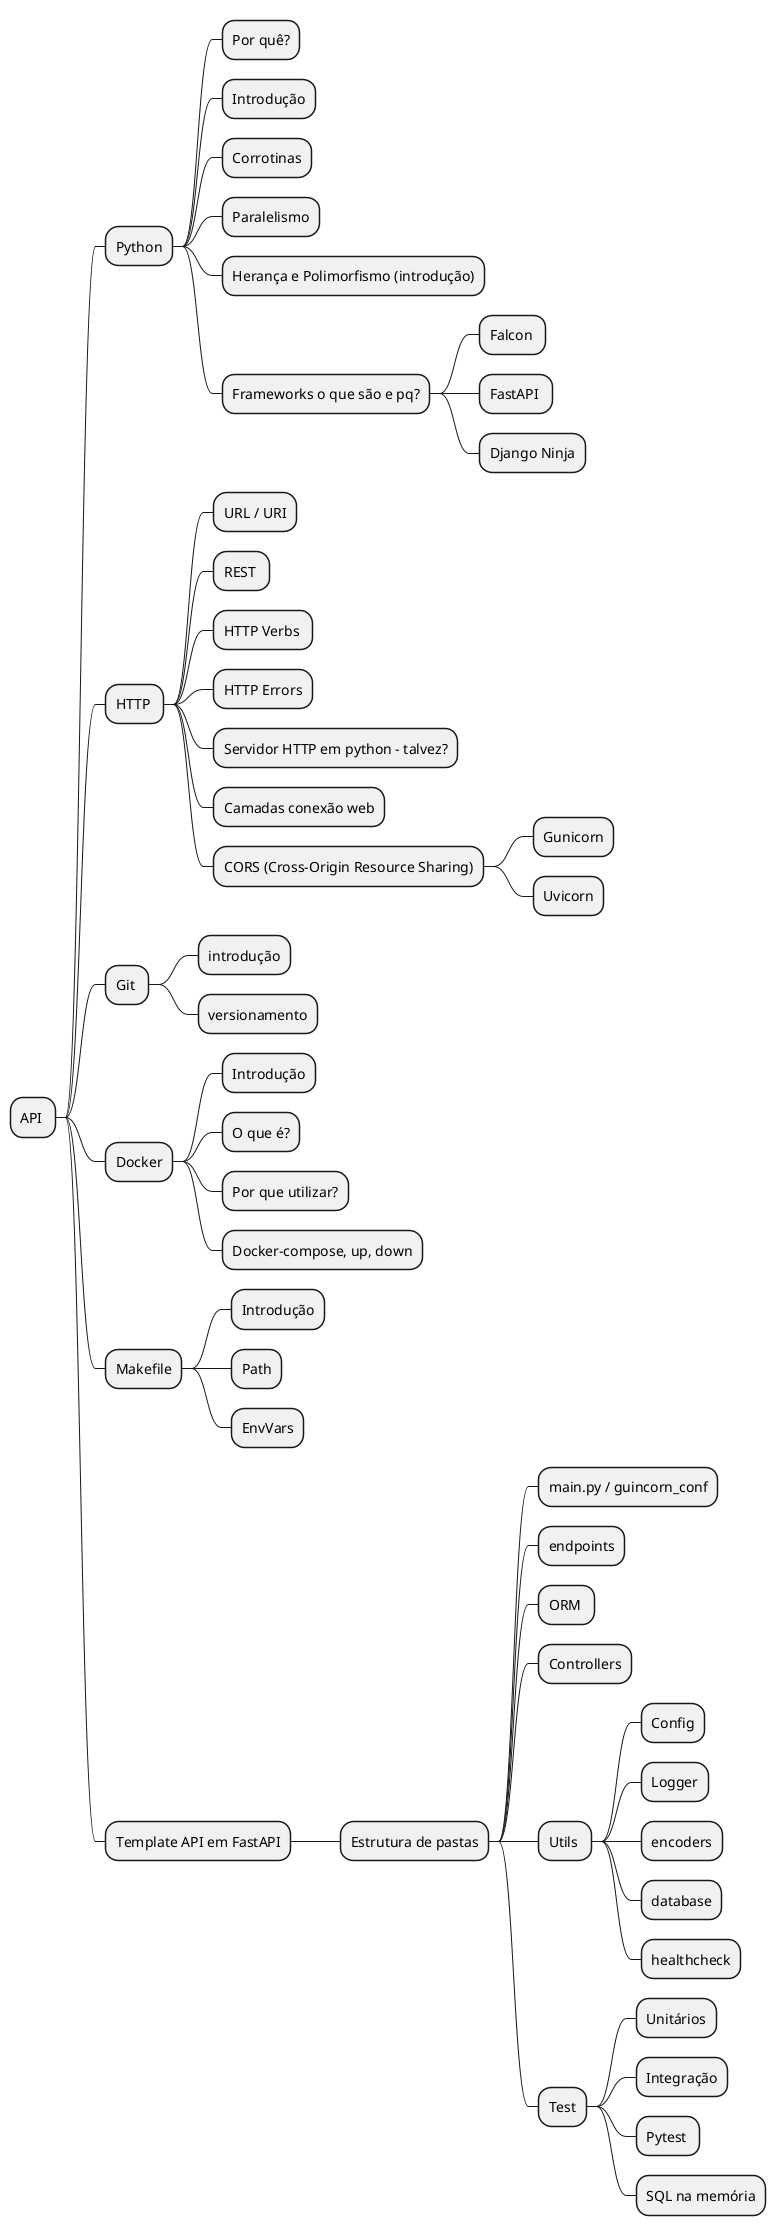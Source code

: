 	
@startmindmap
* API 
** Python
*** Por quê?
*** Introdução
*** Corrotinas
*** Paralelismo
*** Herança e Polimorfismo (introdução)
*** Frameworks o que são e pq?
**** Falcon 
**** FastAPI 
**** Django Ninja
** HTTP 
*** URL / URI
*** REST 
*** HTTP Verbs 
*** HTTP Errors
*** Servidor HTTP em python - talvez?
*** Camadas conexão web
*** CORS (Cross-Origin Resource Sharing)
**** Gunicorn
**** Uvicorn
** Git 
*** introdução
*** versionamento
** Docker
*** Introdução
*** O que é?
*** Por que utilizar?
*** Docker-compose, up, down
** Makefile
*** Introdução
*** Path
*** EnvVars
** Template API em FastAPI
*** Estrutura de pastas
**** main.py / guincorn_conf
**** endpoints
**** ORM 
**** Controllers
**** Utils 
***** Config
***** Logger
***** encoders
***** database
***** healthcheck
**** Test
***** Unitários
***** Integração
***** Pytest 
***** SQL na memória
@endmindmap